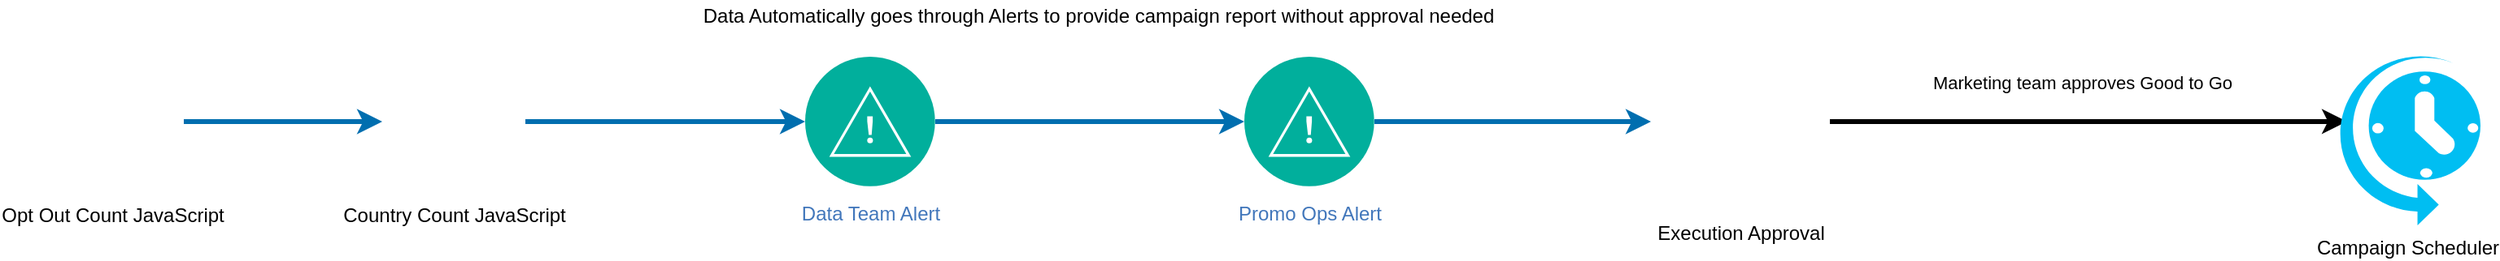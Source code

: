 <mxfile version="13.5.1" type="github">
  <diagram id="2f404044-711c-603c-8f00-f6bb4c023d3c" name="Page-1">
    <mxGraphModel dx="2591" dy="762" grid="1" gridSize="10" guides="1" tooltips="1" connect="1" arrows="1" fold="1" page="1" pageScale="1" pageWidth="1169" pageHeight="827" background="#ffffff" math="0" shadow="0">
      <root>
        <mxCell id="0" />
        <mxCell id="1" parent="0" />
        <mxCell id="dgNvY1Ny9U7OnIuGtija-62" style="edgeStyle=orthogonalEdgeStyle;rounded=0;orthogonalLoop=1;jettySize=auto;html=1;fillColor=#1ba1e2;strokeColor=#006EAF;strokeWidth=3;" edge="1" parent="1" source="dgNvY1Ny9U7OnIuGtija-63" target="dgNvY1Ny9U7OnIuGtija-65">
          <mxGeometry relative="1" as="geometry">
            <mxPoint x="-630" y="244" as="targetPoint" />
            <Array as="points" />
          </mxGeometry>
        </mxCell>
        <mxCell id="dgNvY1Ny9U7OnIuGtija-63" value="Opt Out Count JavaScript" style="shape=image;html=1;verticalAlign=top;verticalLabelPosition=bottom;labelBackgroundColor=#ffffff;imageAspect=0;aspect=fixed;image=https://cdn4.iconfinder.com/data/icons/file-names-25/512/1-128.png" vertex="1" parent="1">
          <mxGeometry x="-850" y="200" width="88" height="88" as="geometry" />
        </mxCell>
        <mxCell id="dgNvY1Ny9U7OnIuGtija-64" style="edgeStyle=orthogonalEdgeStyle;rounded=0;orthogonalLoop=1;jettySize=auto;html=1;strokeWidth=3;fillColor=#1ba1e2;strokeColor=#006EAF;" edge="1" parent="1" source="dgNvY1Ny9U7OnIuGtija-65" target="dgNvY1Ny9U7OnIuGtija-73">
          <mxGeometry relative="1" as="geometry">
            <mxPoint x="-321" y="244" as="targetPoint" />
            <Array as="points" />
          </mxGeometry>
        </mxCell>
        <mxCell id="dgNvY1Ny9U7OnIuGtija-65" value="Country Count JavaScript" style="shape=image;html=1;verticalAlign=top;verticalLabelPosition=bottom;labelBackgroundColor=#ffffff;imageAspect=0;aspect=fixed;image=https://cdn4.iconfinder.com/data/icons/file-names-25/512/1-128.png" vertex="1" parent="1">
          <mxGeometry x="-640" y="200" width="88" height="88" as="geometry" />
        </mxCell>
        <mxCell id="dgNvY1Ny9U7OnIuGtija-69" style="edgeStyle=orthogonalEdgeStyle;rounded=0;orthogonalLoop=1;jettySize=auto;html=1;entryX=0.089;entryY=0.407;entryDx=0;entryDy=0;entryPerimeter=0;fillColor=#1ba1e2;strokeWidth=3;" edge="1" parent="1" source="dgNvY1Ny9U7OnIuGtija-71" target="dgNvY1Ny9U7OnIuGtija-72">
          <mxGeometry relative="1" as="geometry" />
        </mxCell>
        <mxCell id="dgNvY1Ny9U7OnIuGtija-70" value="Marketing team approves Good to Go" style="edgeLabel;html=1;align=center;verticalAlign=middle;resizable=0;points=[];" vertex="1" connectable="0" parent="dgNvY1Ny9U7OnIuGtija-69">
          <mxGeometry x="-0.106" y="3" relative="1" as="geometry">
            <mxPoint x="13" y="-20.96" as="offset" />
          </mxGeometry>
        </mxCell>
        <mxCell id="dgNvY1Ny9U7OnIuGtija-71" value="Execution Approval" style="shape=image;html=1;verticalAlign=top;verticalLabelPosition=bottom;labelBackgroundColor=#ffffff;imageAspect=0;aspect=fixed;image=https://cdn1.iconfinder.com/data/icons/handy-vol-1-2/128/handyArtboard_13-128.png" vertex="1" parent="1">
          <mxGeometry x="140" y="189" width="110" height="110" as="geometry" />
        </mxCell>
        <mxCell id="dgNvY1Ny9U7OnIuGtija-72" value="Campaign Scheduler" style="verticalLabelPosition=bottom;html=1;verticalAlign=top;align=center;strokeColor=none;fillColor=#00BEF2;shape=mxgraph.azure.scheduler;pointerEvents=1;" vertex="1" parent="1">
          <mxGeometry x="560" y="200" width="90" height="108" as="geometry" />
        </mxCell>
        <mxCell id="dgNvY1Ny9U7OnIuGtija-81" style="edgeStyle=orthogonalEdgeStyle;rounded=0;orthogonalLoop=1;jettySize=auto;html=1;fillColor=#1ba1e2;strokeColor=#006EAF;strokeWidth=3;" edge="1" parent="1" source="dgNvY1Ny9U7OnIuGtija-73" target="dgNvY1Ny9U7OnIuGtija-80">
          <mxGeometry relative="1" as="geometry" />
        </mxCell>
        <mxCell id="dgNvY1Ny9U7OnIuGtija-73" value="Data Team Alert" style="aspect=fixed;perimeter=ellipsePerimeter;html=1;align=center;shadow=0;dashed=0;fontColor=#4277BB;labelBackgroundColor=#ffffff;fontSize=12;spacingTop=3;image;image=img/lib/ibm/management/alert_notification.svg;" vertex="1" parent="1">
          <mxGeometry x="-380" y="204" width="80" height="80" as="geometry" />
        </mxCell>
        <mxCell id="dgNvY1Ny9U7OnIuGtija-86" style="edgeStyle=orthogonalEdgeStyle;rounded=0;orthogonalLoop=1;jettySize=auto;html=1;strokeColor=#006EAF;strokeWidth=3;fillColor=#1ba1e2;" edge="1" parent="1" source="dgNvY1Ny9U7OnIuGtija-80" target="dgNvY1Ny9U7OnIuGtija-71">
          <mxGeometry relative="1" as="geometry" />
        </mxCell>
        <mxCell id="dgNvY1Ny9U7OnIuGtija-80" value="Promo Ops Alert" style="aspect=fixed;perimeter=ellipsePerimeter;html=1;align=center;shadow=0;dashed=0;fontColor=#4277BB;labelBackgroundColor=#ffffff;fontSize=12;spacingTop=3;image;image=img/lib/ibm/management/alert_notification.svg;" vertex="1" parent="1">
          <mxGeometry x="-110" y="204" width="80" height="80" as="geometry" />
        </mxCell>
        <mxCell id="dgNvY1Ny9U7OnIuGtija-87" value="Data Automatically goes through Alerts to provide campaign report without approval needed" style="text;html=1;resizable=0;autosize=1;align=center;verticalAlign=middle;points=[];fillColor=none;strokeColor=none;rounded=0;" vertex="1" parent="1">
          <mxGeometry x="-450" y="169" width="500" height="20" as="geometry" />
        </mxCell>
      </root>
    </mxGraphModel>
  </diagram>
</mxfile>
